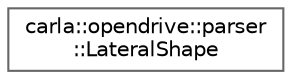 digraph "类继承关系图"
{
 // INTERACTIVE_SVG=YES
 // LATEX_PDF_SIZE
  bgcolor="transparent";
  edge [fontname=Helvetica,fontsize=10,labelfontname=Helvetica,labelfontsize=10];
  node [fontname=Helvetica,fontsize=10,shape=box,height=0.2,width=0.4];
  rankdir="LR";
  Node0 [id="Node000000",label="carla::opendrive::parser\l::LateralShape",height=0.2,width=0.4,color="grey40", fillcolor="white", style="filled",URL="$dc/d35/structcarla_1_1opendrive_1_1parser_1_1LateralShape.html",tooltip=" "];
}
